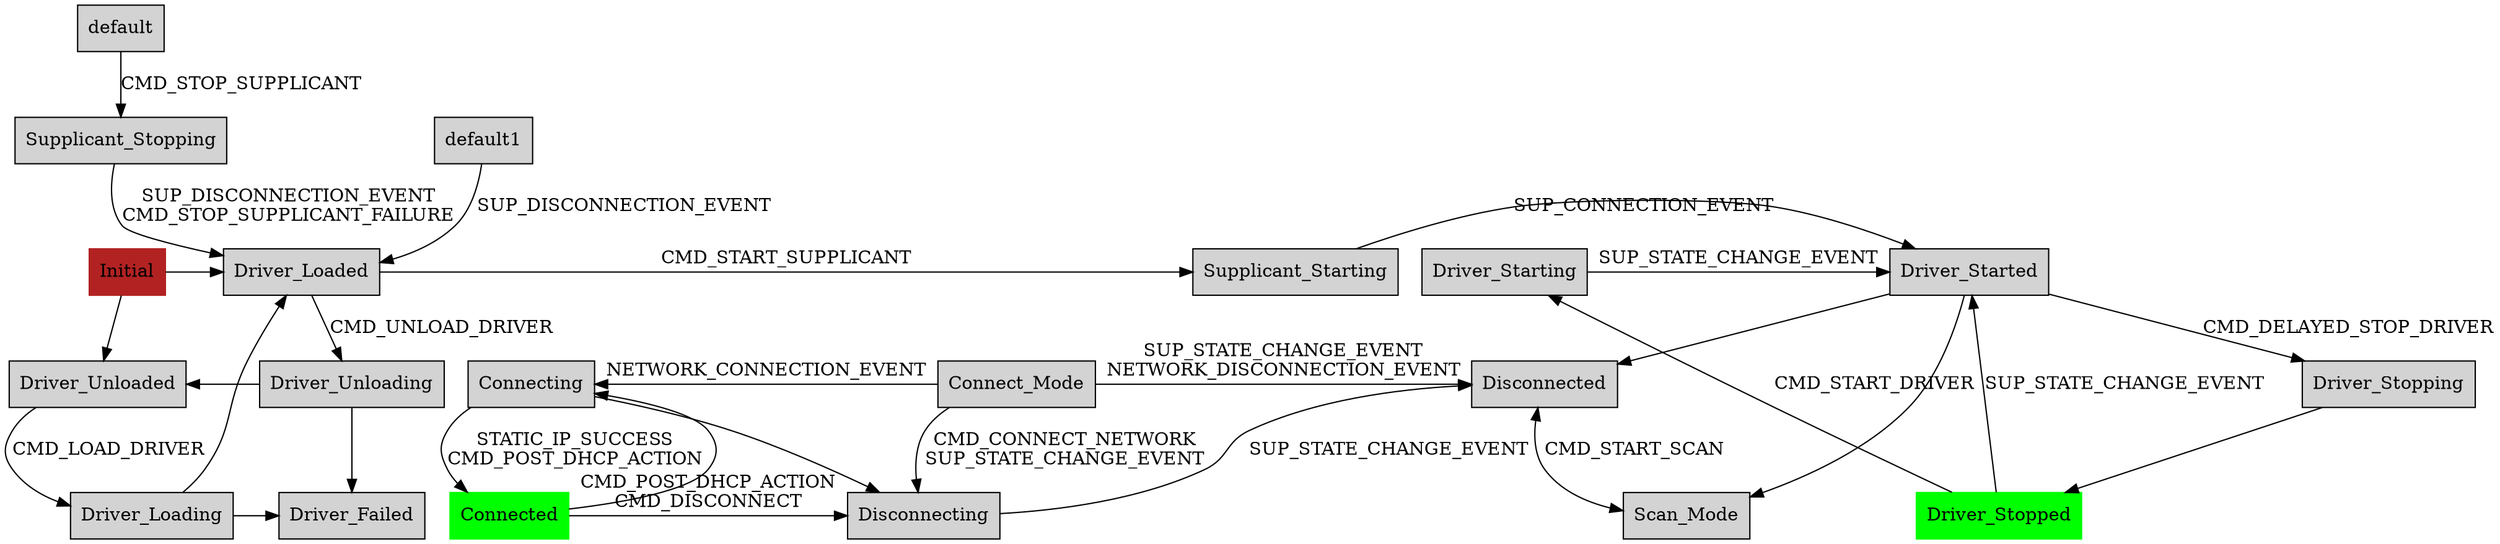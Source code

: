 digraph wifistates {
    node [shape=box style=filled]

    { rank=same; Initial Driver_Loaded Supplicant_Starting Driver_Started Driver_Starting }
    { rank=same; Driver_Unloaded Driver_Unloading }
    { rank=same; Driver_Loading Driver_Failed }
    { rank=same; Connect_Mode Connecting Disconnected }
    { rank=same; Connected Disconnecting }
    { rank=same; Driver_Stopped Scan_Mode }

    Connect_Mode -> Disconnected [ label="SUP_STATE_CHANGE_EVENT\nNETWORK_DISCONNECTION_EVENT" ]
    Connect_Mode -> Disconnecting [ label="CMD_CONNECT_NETWORK\nSUP_STATE_CHANGE_EVENT" ]
    Connected -> Connecting 
    Connected -> Disconnecting [ label="CMD_POST_DHCP_ACTION\nCMD_DISCONNECT" ]
    Connecting -> Connect_Mode [ dir=back label=NETWORK_CONNECTION_EVENT ]
    Connecting -> Connected [ label="STATIC_IP_SUCCESS\nCMD_POST_DHCP_ACTION" ]
    Connecting -> Disconnecting
    Disconnected -> Scan_Mode [ dir=both label=CMD_START_SCAN ]
    Disconnecting -> Disconnected [ label=SUP_STATE_CHANGE_EVENT ]
    Driver_Failed -> Driver_Unloading [dir=back]
    Driver_Loaded -> Driver_Unloading [ label=CMD_UNLOAD_DRIVER ]
    Driver_Loaded -> Supplicant_Starting [ label=CMD_START_SUPPLICANT ]
    Driver_Loading -> Driver_Failed
    Driver_Loading -> Driver_Loaded
    Driver_Started -> Disconnected
    Driver_Started -> Driver_Stopping [ label=CMD_DELAYED_STOP_DRIVER ]
    Driver_Started -> Scan_Mode 
    Driver_Starting -> Driver_Started [ label=SUP_STATE_CHANGE_EVENT ]
    Driver_Stopped -> Driver_Started [ label=SUP_STATE_CHANGE_EVENT ]
    Driver_Stopped -> Driver_Starting [ label=CMD_START_DRIVER ]
    Driver_Stopping -> Driver_Stopped
    Driver_Unloaded -> Driver_Loading [ label=CMD_LOAD_DRIVER ]
    Driver_Unloaded -> Driver_Unloading [dir=back]
    Initial -> Driver_Loaded
    Initial -> Driver_Unloaded
    Supplicant_Starting -> Driver_Started [ label=SUP_CONNECTION_EVENT ]
    Supplicant_Stopping -> Driver_Loaded [ label="SUP_DISCONNECTION_EVENT\nCMD_STOP_SUPPLICANT_FAILURE" ]
    default -> Supplicant_Stopping [ label=CMD_STOP_SUPPLICANT ]
    default1 -> Driver_Loaded [ label=SUP_DISCONNECTION_EVENT ]

    Initial [ color=firebrick ]; 
    Connected [ color=green ]; 
    Driver_Stopped [ color=green ]; 
}

